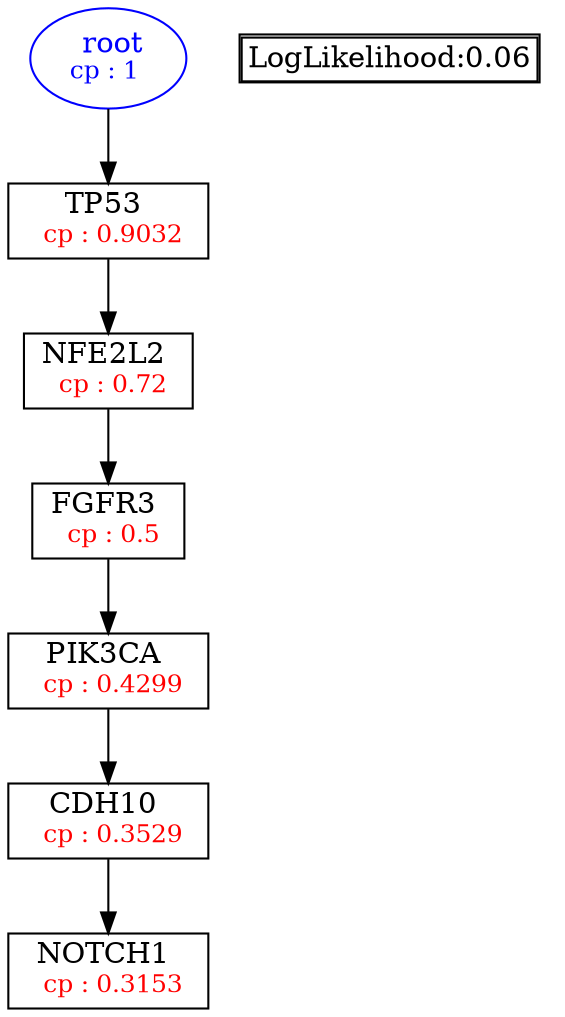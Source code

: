 digraph tree {
    "root" [label=<<font color='Blue'> root</font><br/><font color='Blue' POINT-SIZE='12'>cp : 1 </font>>, shape=oval, color=Blue];
    "S6" [label =<TP53 <br/> <font color='Red' POINT-SIZE='12'> cp : 0.9032 </font>>, shape=box];
    "S1" [label =<NFE2L2 <br/> <font color='Red' POINT-SIZE='12'> cp : 0.72 </font>>, shape=box];
    "S3" [label =<FGFR3 <br/> <font color='Red' POINT-SIZE='12'> cp : 0.5 </font>>, shape=box];
    "S2" [label =<PIK3CA <br/> <font color='Red' POINT-SIZE='12'> cp : 0.4299 </font>>, shape=box];
    "S4" [label =<CDH10 <br/> <font color='Red' POINT-SIZE='12'> cp : 0.3529 </font>>, shape=box];
    "S5" [label =<NOTCH1 <br/> <font color='Red' POINT-SIZE='12'> cp : 0.3153 </font>>, shape=box];
    "root" -> "S6";
    "S6" -> "S1";
    "S1" -> "S3";
    "S3" -> "S2";
    "S2" -> "S4";
    "S4" -> "S5";

    node[shape=plaintext]
    fontsize="10"
    struct1 [label=
    <<TABLE BORDER="1" CELLBORDER="1" CELLSPACING="0" >
    <TR><TD ALIGN="LEFT">LogLikelihood:0.06</TD></TR>
    </TABLE>>];

}
